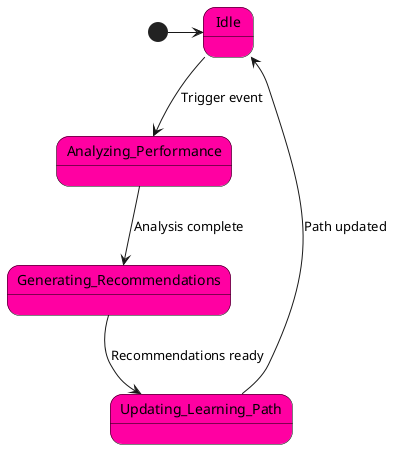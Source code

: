 @startuml Adaptive_Engine_States
skinparam BackgroundColor #FFFFFF
skinparam StateFontColor Black
skinparam StateBackgroundColor #FF00A2
skinparam StateBorderColor Black

[*] -> Idle
Idle --> Analyzing_Performance : Trigger event
Analyzing_Performance --> Generating_Recommendations : Analysis complete
Generating_Recommendations --> Updating_Learning_Path : Recommendations ready
Updating_Learning_Path --> Idle : Path updated
@enduml